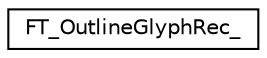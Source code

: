 digraph "Graphical Class Hierarchy"
{
 // LATEX_PDF_SIZE
  edge [fontname="Helvetica",fontsize="10",labelfontname="Helvetica",labelfontsize="10"];
  node [fontname="Helvetica",fontsize="10",shape=record];
  rankdir="LR";
  Node0 [label="FT_OutlineGlyphRec_",height=0.2,width=0.4,color="black", fillcolor="white", style="filled",URL="$dc/dbd/structFT__OutlineGlyphRec__.html",tooltip=" "];
}
